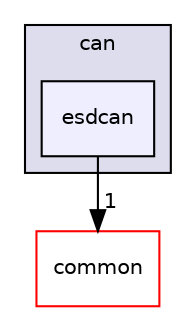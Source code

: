 digraph "modules/monitor/hardware/can/esdcan" {
  compound=true
  node [ fontsize="10", fontname="Helvetica"];
  edge [ labelfontsize="10", labelfontname="Helvetica"];
  subgraph clusterdir_329d87c3786dc7d051e9cb192cd3ed9d {
    graph [ bgcolor="#ddddee", pencolor="black", label="can" fontname="Helvetica", fontsize="10", URL="dir_329d87c3786dc7d051e9cb192cd3ed9d.html"]
  dir_0ad648c187cb4073c2b805c46570795d [shape=box, label="esdcan", style="filled", fillcolor="#eeeeff", pencolor="black", URL="dir_0ad648c187cb4073c2b805c46570795d.html"];
  }
  dir_9a5e51f49964887903df6eed98080585 [shape=box label="common" fillcolor="white" style="filled" color="red" URL="dir_9a5e51f49964887903df6eed98080585.html"];
  dir_0ad648c187cb4073c2b805c46570795d->dir_9a5e51f49964887903df6eed98080585 [headlabel="1", labeldistance=1.5 headhref="dir_000140_000050.html"];
}
